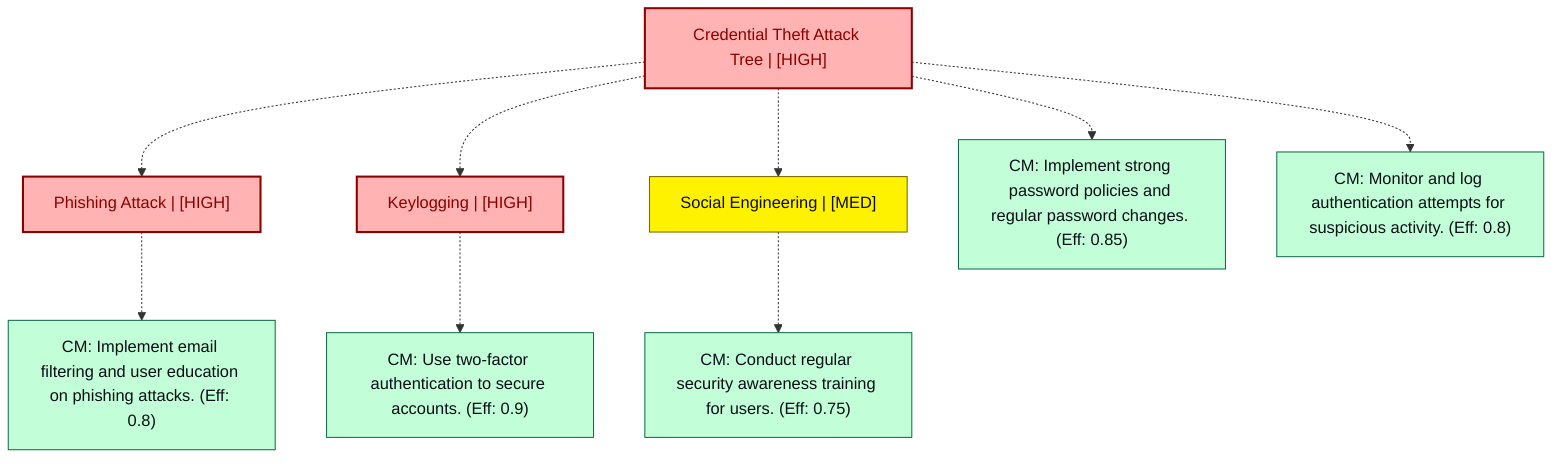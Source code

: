 graph TB
  node_01K648985GHCR2QC1PYBS9PMMB["Credential Theft Attack Tree | [HIGH]"]:::highRisk
  node_01K648985GHCR2QC1PYBS9PMMB-1["Phishing Attack | [HIGH]"]:::highRisk
  node_01K648985GHCR2QC1PYBS9PMMB-1_cm_0["CM: Implement email filtering and user education on phishing attacks. (Eff: 0.8)"]:::countermeasure
  node_01K648985GHCR2QC1PYBS9PMMB-2["Keylogging | [HIGH]"]:::highRisk
  node_01K648985GHCR2QC1PYBS9PMMB-2_cm_0["CM: Use two-factor authentication to secure accounts. (Eff: 0.9)"]:::countermeasure
  node_01K648985GHCR2QC1PYBS9PMMB-3["Social Engineering | [MED]"]:::mediumRisk
  node_01K648985GHCR2QC1PYBS9PMMB-3_cm_0["CM: Conduct regular security awareness training for users. (Eff: 0.75)"]:::countermeasure
  node_01K648985GHCR2QC1PYBS9PMMB_cm_0["CM: Implement strong password policies and regular password changes. (Eff: 0.85)"]:::countermeasure
  node_01K648985GHCR2QC1PYBS9PMMB_cm_1["CM: Monitor and log authentication attempts for suspicious activity. (Eff: 0.8)"]:::countermeasure

  node_01K648985GHCR2QC1PYBS9PMMB -.-> node_01K648985GHCR2QC1PYBS9PMMB-1
  node_01K648985GHCR2QC1PYBS9PMMB-1 -.-> node_01K648985GHCR2QC1PYBS9PMMB-1_cm_0
  node_01K648985GHCR2QC1PYBS9PMMB -.-> node_01K648985GHCR2QC1PYBS9PMMB-2
  node_01K648985GHCR2QC1PYBS9PMMB-2 -.-> node_01K648985GHCR2QC1PYBS9PMMB-2_cm_0
  node_01K648985GHCR2QC1PYBS9PMMB -.-> node_01K648985GHCR2QC1PYBS9PMMB-3
  node_01K648985GHCR2QC1PYBS9PMMB-3 -.-> node_01K648985GHCR2QC1PYBS9PMMB-3_cm_0
  node_01K648985GHCR2QC1PYBS9PMMB -.-> node_01K648985GHCR2QC1PYBS9PMMB_cm_0
  node_01K648985GHCR2QC1PYBS9PMMB -.-> node_01K648985GHCR2QC1PYBS9PMMB_cm_1

  classDef andNode fill:#FFB3B3,stroke:#8B0000,stroke-width:2px,color:#0B0D17
  classDef orNode fill:#C2FFD8,stroke:#106B49,stroke-width:2px,color:#0B0D17
  classDef leafNode fill:#73d1ff,stroke:#29ABE2,stroke-width:2px,color:#0B0D17
  classDef highRisk fill:#FFB3B3,color:#8B0000,stroke:#8B0000,stroke-width:2px
  classDef mediumRisk fill:#FFF200,stroke:#7A6300,stroke-width:1px,color:#0B0D17
  classDef lowRisk fill:#FFF2B3,stroke:#FFF2B3,stroke-width:1px,color:#0B0D17
  classDef countermeasure fill:#C2FFD8,stroke:#106B49,stroke-width:1px,color:#0B0D17
  classDef reference fill:#ffa1ad,stroke:#A259FF,stroke-width:1px,stroke-dasharray:3 3,color:#0B0D17
  classDef mitreNode stroke-dasharray:5 5
  classDef note fill:#ffffcc,stroke:#ffcc00,stroke-width:2px,stroke-dasharray:5 5